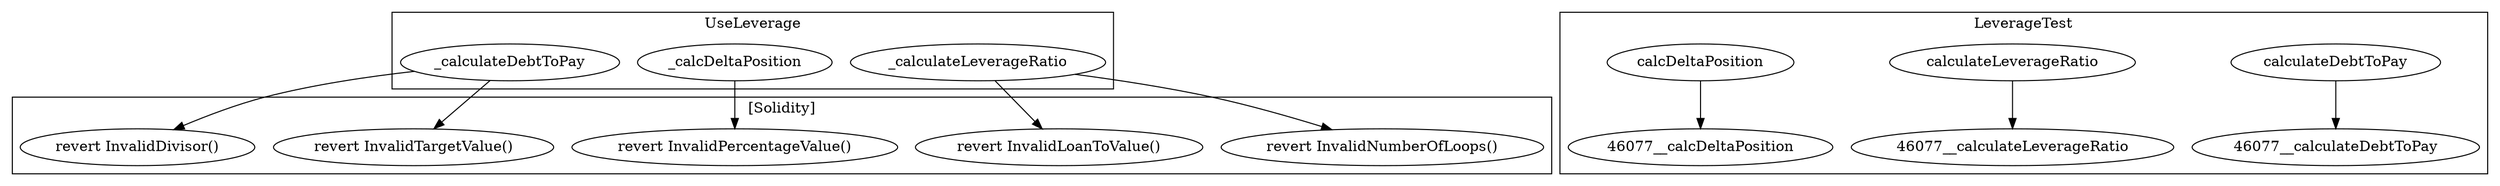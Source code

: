 strict digraph {
subgraph cluster_29131_UseLeverage {
label = "UseLeverage"
"29131__calculateLeverageRatio" [label="_calculateLeverageRatio"]
"29131__calcDeltaPosition" [label="_calcDeltaPosition"]
"29131__calculateDebtToPay" [label="_calculateDebtToPay"]
}subgraph cluster_46077_LeverageTest {
label = "LeverageTest"
"46077_calculateDebtToPay" [label="calculateDebtToPay"]
"46077_calculateLeverageRatio" [label="calculateLeverageRatio"]
"46077_calcDeltaPosition" [label="calcDeltaPosition"]
"46077_calcDeltaPosition" -> "46077__calcDeltaPosition"
"46077_calculateDebtToPay" -> "46077__calculateDebtToPay"
"46077_calculateLeverageRatio" -> "46077__calculateLeverageRatio"
}subgraph cluster_solidity {
label = "[Solidity]"
"revert InvalidTargetValue()" 
"revert InvalidLoanToValue()" 
"revert InvalidPercentageValue()" 
"revert InvalidDivisor()" 
"revert InvalidNumberOfLoops()" 
"29131__calculateDebtToPay" -> "revert InvalidDivisor()"
"29131__calculateDebtToPay" -> "revert InvalidTargetValue()"
"29131__calculateLeverageRatio" -> "revert InvalidNumberOfLoops()"
"29131__calculateLeverageRatio" -> "revert InvalidLoanToValue()"
"29131__calcDeltaPosition" -> "revert InvalidPercentageValue()"
}
}